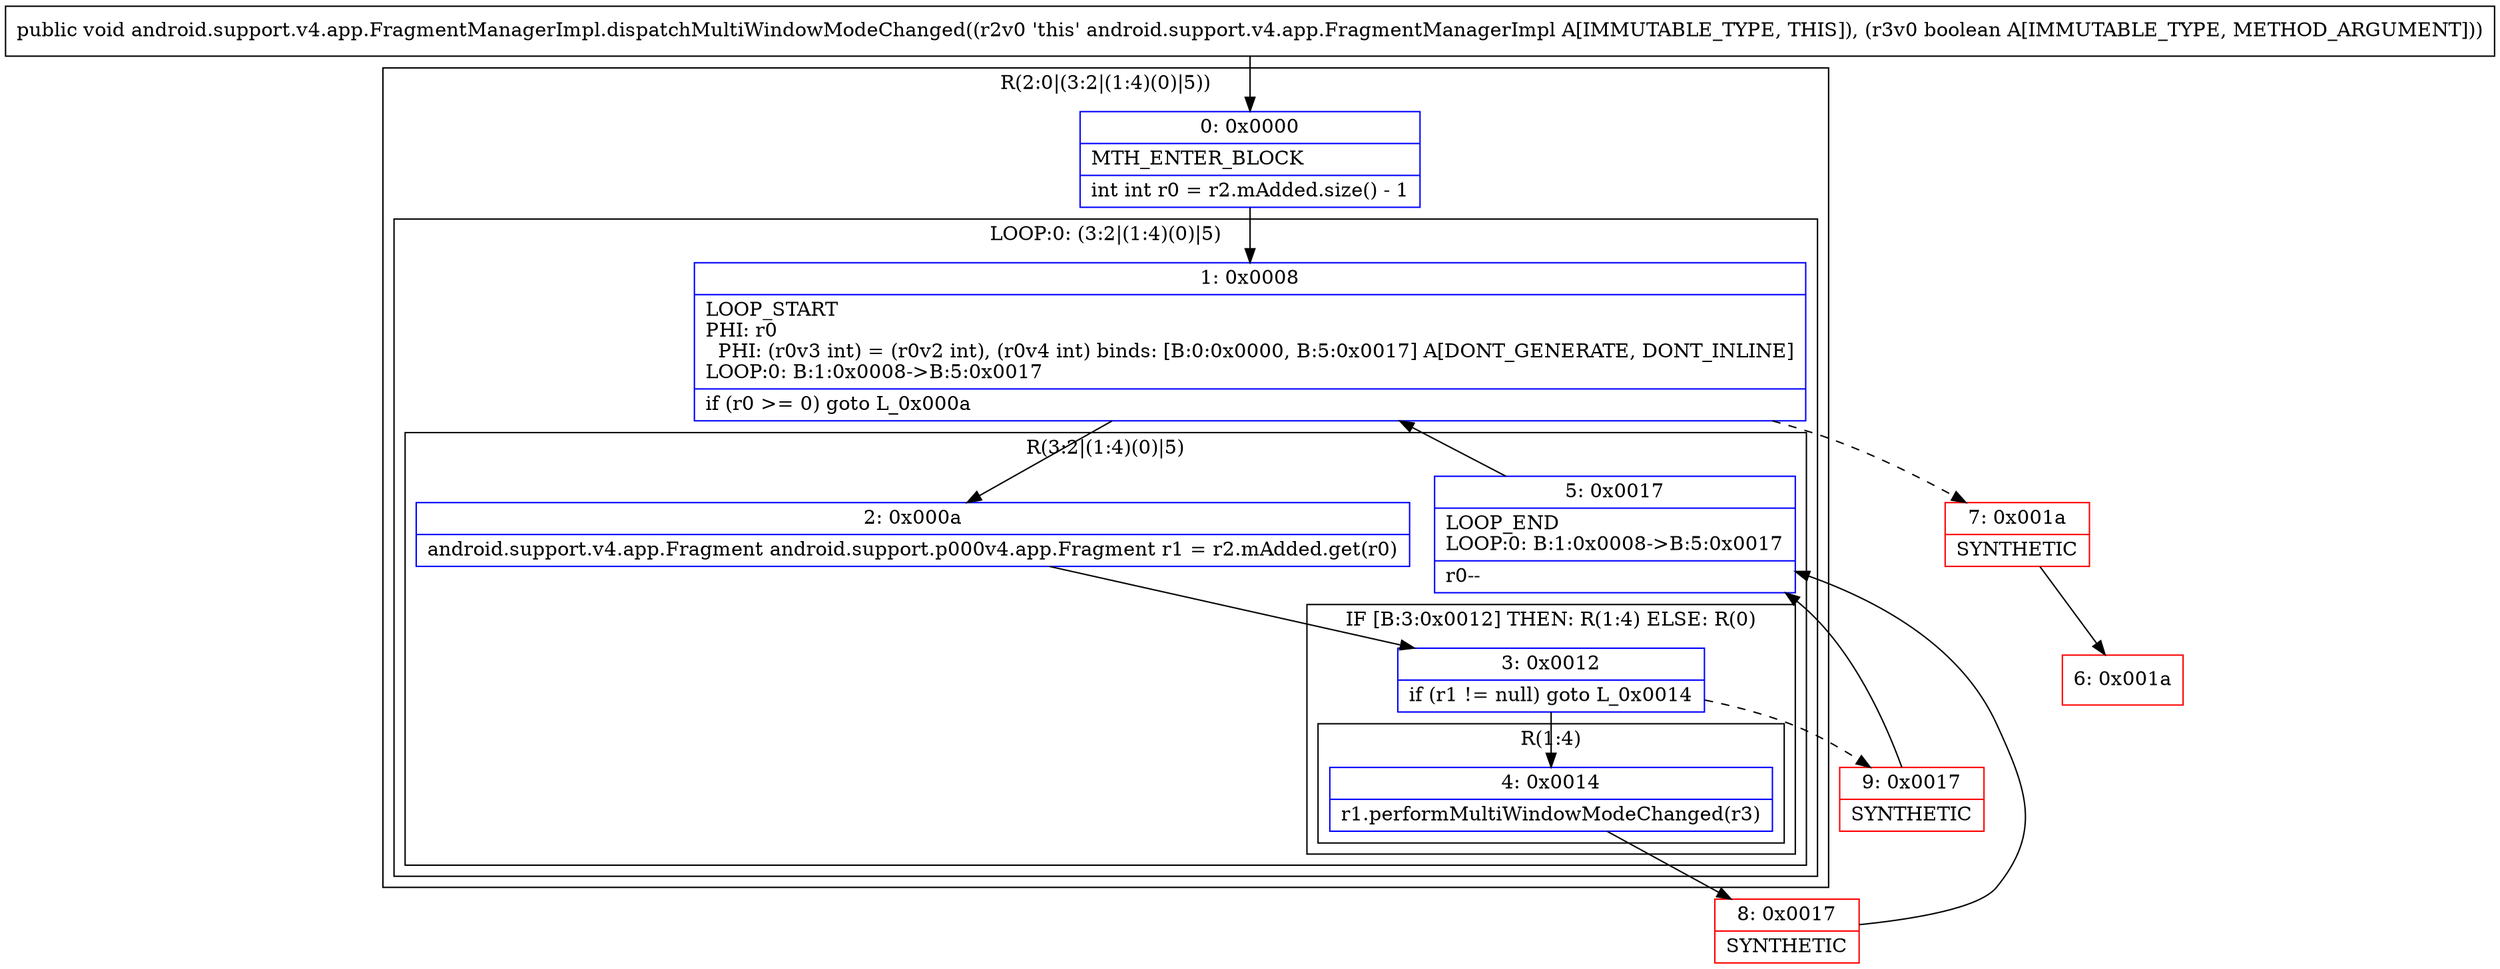 digraph "CFG forandroid.support.v4.app.FragmentManagerImpl.dispatchMultiWindowModeChanged(Z)V" {
subgraph cluster_Region_2131288949 {
label = "R(2:0|(3:2|(1:4)(0)|5))";
node [shape=record,color=blue];
Node_0 [shape=record,label="{0\:\ 0x0000|MTH_ENTER_BLOCK\l|int int r0 = r2.mAdded.size() \- 1\l}"];
subgraph cluster_LoopRegion_1411230368 {
label = "LOOP:0: (3:2|(1:4)(0)|5)";
node [shape=record,color=blue];
Node_1 [shape=record,label="{1\:\ 0x0008|LOOP_START\lPHI: r0 \l  PHI: (r0v3 int) = (r0v2 int), (r0v4 int) binds: [B:0:0x0000, B:5:0x0017] A[DONT_GENERATE, DONT_INLINE]\lLOOP:0: B:1:0x0008\-\>B:5:0x0017\l|if (r0 \>= 0) goto L_0x000a\l}"];
subgraph cluster_Region_1379527145 {
label = "R(3:2|(1:4)(0)|5)";
node [shape=record,color=blue];
Node_2 [shape=record,label="{2\:\ 0x000a|android.support.v4.app.Fragment android.support.p000v4.app.Fragment r1 = r2.mAdded.get(r0)\l}"];
subgraph cluster_IfRegion_990479202 {
label = "IF [B:3:0x0012] THEN: R(1:4) ELSE: R(0)";
node [shape=record,color=blue];
Node_3 [shape=record,label="{3\:\ 0x0012|if (r1 != null) goto L_0x0014\l}"];
subgraph cluster_Region_61004861 {
label = "R(1:4)";
node [shape=record,color=blue];
Node_4 [shape=record,label="{4\:\ 0x0014|r1.performMultiWindowModeChanged(r3)\l}"];
}
subgraph cluster_Region_898330260 {
label = "R(0)";
node [shape=record,color=blue];
}
}
Node_5 [shape=record,label="{5\:\ 0x0017|LOOP_END\lLOOP:0: B:1:0x0008\-\>B:5:0x0017\l|r0\-\-\l}"];
}
}
}
Node_6 [shape=record,color=red,label="{6\:\ 0x001a}"];
Node_7 [shape=record,color=red,label="{7\:\ 0x001a|SYNTHETIC\l}"];
Node_8 [shape=record,color=red,label="{8\:\ 0x0017|SYNTHETIC\l}"];
Node_9 [shape=record,color=red,label="{9\:\ 0x0017|SYNTHETIC\l}"];
MethodNode[shape=record,label="{public void android.support.v4.app.FragmentManagerImpl.dispatchMultiWindowModeChanged((r2v0 'this' android.support.v4.app.FragmentManagerImpl A[IMMUTABLE_TYPE, THIS]), (r3v0 boolean A[IMMUTABLE_TYPE, METHOD_ARGUMENT])) }"];
MethodNode -> Node_0;
Node_0 -> Node_1;
Node_1 -> Node_2;
Node_1 -> Node_7[style=dashed];
Node_2 -> Node_3;
Node_3 -> Node_4;
Node_3 -> Node_9[style=dashed];
Node_4 -> Node_8;
Node_5 -> Node_1;
Node_7 -> Node_6;
Node_8 -> Node_5;
Node_9 -> Node_5;
}

